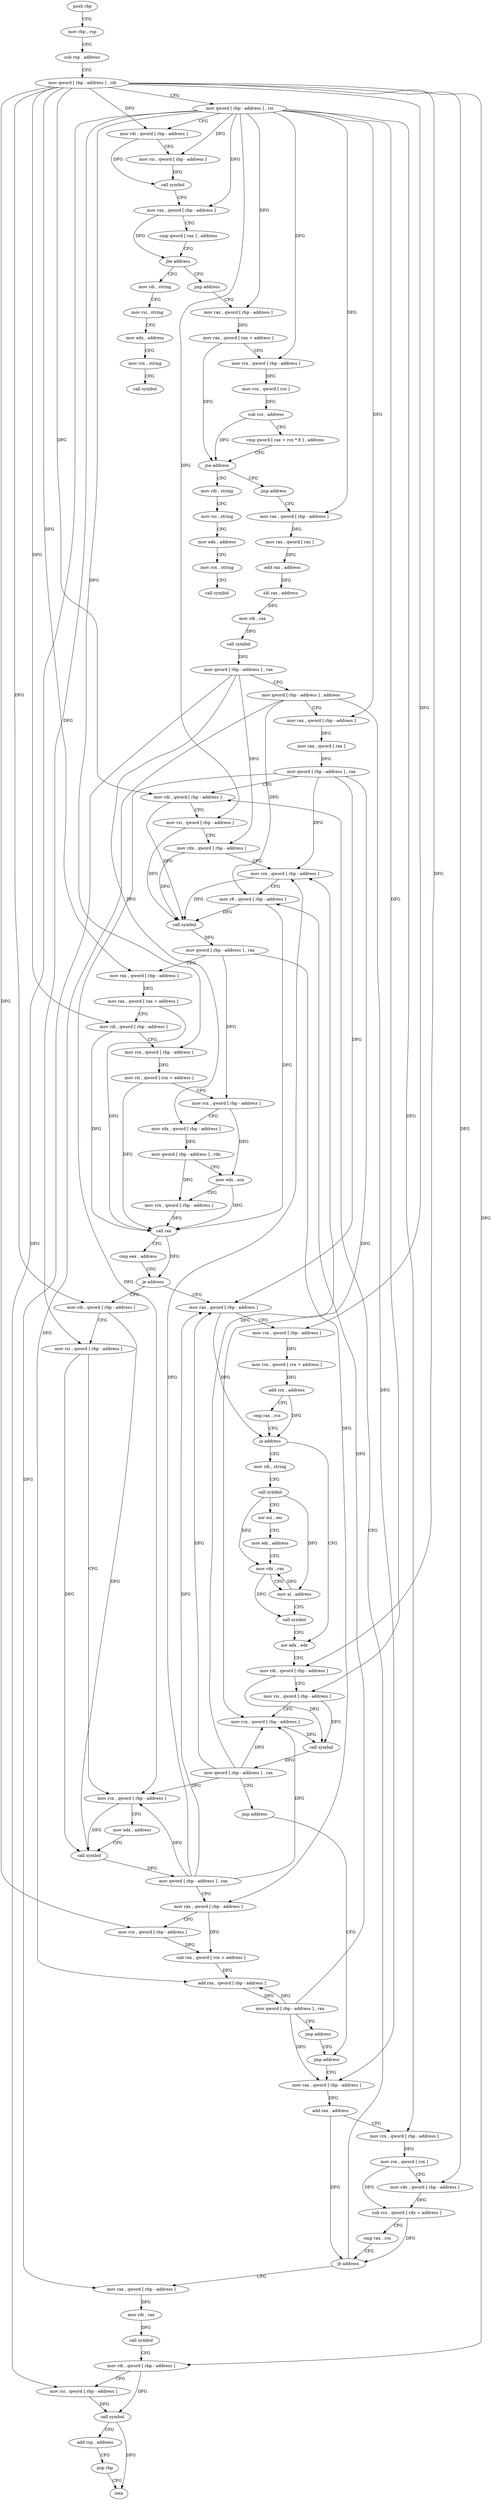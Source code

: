 digraph "func" {
"4289504" [label = "push rbp" ]
"4289505" [label = "mov rbp , rsp" ]
"4289508" [label = "sub rsp , address" ]
"4289512" [label = "mov qword [ rbp - address ] , rdi" ]
"4289516" [label = "mov qword [ rbp - address ] , rsi" ]
"4289520" [label = "mov rdi , qword [ rbp - address ]" ]
"4289524" [label = "mov rsi , qword [ rbp - address ]" ]
"4289528" [label = "call symbol" ]
"4289533" [label = "mov rax , qword [ rbp - address ]" ]
"4289537" [label = "cmp qword [ rax ] , address" ]
"4289541" [label = "jbe address" ]
"4289552" [label = "mov rdi , string" ]
"4289547" [label = "jmp address" ]
"4289562" [label = "mov rsi , string" ]
"4289572" [label = "mov edx , address" ]
"4289577" [label = "mov rcx , string" ]
"4289587" [label = "call symbol" ]
"4289592" [label = "mov rax , qword [ rbp - address ]" ]
"4289596" [label = "mov rax , qword [ rax + address ]" ]
"4289600" [label = "mov rcx , qword [ rbp - address ]" ]
"4289604" [label = "mov rcx , qword [ rcx ]" ]
"4289607" [label = "sub rcx , address" ]
"4289614" [label = "cmp qword [ rax + rcx * 8 ] , address" ]
"4289619" [label = "jne address" ]
"4289630" [label = "mov rdi , string" ]
"4289625" [label = "jmp address" ]
"4289640" [label = "mov rsi , string" ]
"4289650" [label = "mov edx , address" ]
"4289655" [label = "mov rcx , string" ]
"4289665" [label = "call symbol" ]
"4289670" [label = "mov rax , qword [ rbp - address ]" ]
"4289674" [label = "mov rax , qword [ rax ]" ]
"4289677" [label = "add rax , address" ]
"4289683" [label = "shl rax , address" ]
"4289687" [label = "mov rdi , rax" ]
"4289690" [label = "call symbol" ]
"4289695" [label = "mov qword [ rbp - address ] , rax" ]
"4289699" [label = "mov qword [ rbp - address ] , address" ]
"4289707" [label = "mov rax , qword [ rbp - address ]" ]
"4289711" [label = "mov rax , qword [ rax ]" ]
"4289714" [label = "mov qword [ rbp - address ] , rax" ]
"4289718" [label = "mov rdi , qword [ rbp - address ]" ]
"4289847" [label = "mov rax , qword [ rbp - address ]" ]
"4289851" [label = "mov rcx , qword [ rbp - address ]" ]
"4289855" [label = "mov rcx , qword [ rcx + address ]" ]
"4289859" [label = "add rcx , address" ]
"4289866" [label = "cmp rax , rcx" ]
"4289869" [label = "ja address" ]
"4289907" [label = "xor edx , edx" ]
"4289875" [label = "mov rdi , string" ]
"4289796" [label = "mov rdi , qword [ rbp - address ]" ]
"4289800" [label = "mov rsi , qword [ rbp - address ]" ]
"4289804" [label = "mov rcx , qword [ rbp - address ]" ]
"4289808" [label = "mov edx , address" ]
"4289813" [label = "call symbol" ]
"4289818" [label = "mov qword [ rbp - address ] , rax" ]
"4289822" [label = "mov rax , qword [ rbp - address ]" ]
"4289826" [label = "mov rcx , qword [ rbp - address ]" ]
"4289830" [label = "sub rax , qword [ rcx + address ]" ]
"4289834" [label = "add rax , qword [ rbp - address ]" ]
"4289838" [label = "mov qword [ rbp - address ] , rax" ]
"4289842" [label = "jmp address" ]
"4289935" [label = "jmp address" ]
"4289909" [label = "mov rdi , qword [ rbp - address ]" ]
"4289913" [label = "mov rsi , qword [ rbp - address ]" ]
"4289917" [label = "mov rcx , qword [ rbp - address ]" ]
"4289921" [label = "call symbol" ]
"4289926" [label = "mov qword [ rbp - address ] , rax" ]
"4289930" [label = "jmp address" ]
"4289885" [label = "call symbol" ]
"4289890" [label = "xor esi , esi" ]
"4289892" [label = "mov edi , address" ]
"4289897" [label = "mov rdx , rax" ]
"4289900" [label = "mov al , address" ]
"4289902" [label = "call symbol" ]
"4289940" [label = "mov rax , qword [ rbp - address ]" ]
"4289944" [label = "add rax , address" ]
"4289950" [label = "mov rcx , qword [ rbp - address ]" ]
"4289954" [label = "mov rcx , qword [ rcx ]" ]
"4289957" [label = "mov rdx , qword [ rbp - address ]" ]
"4289961" [label = "sub rcx , qword [ rdx + address ]" ]
"4289965" [label = "cmp rax , rcx" ]
"4289968" [label = "jb address" ]
"4289974" [label = "mov rax , qword [ rbp - address ]" ]
"4289722" [label = "mov rsi , qword [ rbp - address ]" ]
"4289726" [label = "mov rdx , qword [ rbp - address ]" ]
"4289730" [label = "mov rcx , qword [ rbp - address ]" ]
"4289734" [label = "mov r8 , qword [ rbp - address ]" ]
"4289738" [label = "call symbol" ]
"4289743" [label = "mov qword [ rbp - address ] , rax" ]
"4289747" [label = "mov rax , qword [ rbp - address ]" ]
"4289751" [label = "mov rax , qword [ rax + address ]" ]
"4289755" [label = "mov rdi , qword [ rbp - address ]" ]
"4289759" [label = "mov rcx , qword [ rbp - address ]" ]
"4289763" [label = "mov rsi , qword [ rcx + address ]" ]
"4289767" [label = "mov rcx , qword [ rbp - address ]" ]
"4289771" [label = "mov rdx , qword [ rbp - address ]" ]
"4289775" [label = "mov qword [ rbp - address ] , rdx" ]
"4289779" [label = "mov edx , ecx" ]
"4289781" [label = "mov rcx , qword [ rbp - address ]" ]
"4289785" [label = "call rax" ]
"4289787" [label = "cmp eax , address" ]
"4289790" [label = "je address" ]
"4289978" [label = "mov rdi , rax" ]
"4289981" [label = "call symbol" ]
"4289986" [label = "mov rdi , qword [ rbp - address ]" ]
"4289990" [label = "mov rsi , qword [ rbp - address ]" ]
"4289994" [label = "call symbol" ]
"4289999" [label = "add rsp , address" ]
"4290003" [label = "pop rbp" ]
"4290004" [label = "retn" ]
"4289504" -> "4289505" [ label = "CFG" ]
"4289505" -> "4289508" [ label = "CFG" ]
"4289508" -> "4289512" [ label = "CFG" ]
"4289512" -> "4289516" [ label = "CFG" ]
"4289512" -> "4289520" [ label = "DFG" ]
"4289512" -> "4289718" [ label = "DFG" ]
"4289512" -> "4289747" [ label = "DFG" ]
"4289512" -> "4289755" [ label = "DFG" ]
"4289512" -> "4289851" [ label = "DFG" ]
"4289512" -> "4289796" [ label = "DFG" ]
"4289512" -> "4289826" [ label = "DFG" ]
"4289512" -> "4289909" [ label = "DFG" ]
"4289512" -> "4289957" [ label = "DFG" ]
"4289512" -> "4289986" [ label = "DFG" ]
"4289516" -> "4289520" [ label = "CFG" ]
"4289516" -> "4289524" [ label = "DFG" ]
"4289516" -> "4289533" [ label = "DFG" ]
"4289516" -> "4289592" [ label = "DFG" ]
"4289516" -> "4289600" [ label = "DFG" ]
"4289516" -> "4289670" [ label = "DFG" ]
"4289516" -> "4289707" [ label = "DFG" ]
"4289516" -> "4289722" [ label = "DFG" ]
"4289516" -> "4289759" [ label = "DFG" ]
"4289516" -> "4289800" [ label = "DFG" ]
"4289516" -> "4289913" [ label = "DFG" ]
"4289516" -> "4289950" [ label = "DFG" ]
"4289516" -> "4289990" [ label = "DFG" ]
"4289520" -> "4289524" [ label = "CFG" ]
"4289520" -> "4289528" [ label = "DFG" ]
"4289524" -> "4289528" [ label = "DFG" ]
"4289528" -> "4289533" [ label = "CFG" ]
"4289533" -> "4289537" [ label = "CFG" ]
"4289533" -> "4289541" [ label = "DFG" ]
"4289537" -> "4289541" [ label = "CFG" ]
"4289541" -> "4289552" [ label = "CFG" ]
"4289541" -> "4289547" [ label = "CFG" ]
"4289552" -> "4289562" [ label = "CFG" ]
"4289547" -> "4289592" [ label = "CFG" ]
"4289562" -> "4289572" [ label = "CFG" ]
"4289572" -> "4289577" [ label = "CFG" ]
"4289577" -> "4289587" [ label = "CFG" ]
"4289592" -> "4289596" [ label = "DFG" ]
"4289596" -> "4289600" [ label = "CFG" ]
"4289596" -> "4289619" [ label = "DFG" ]
"4289600" -> "4289604" [ label = "DFG" ]
"4289604" -> "4289607" [ label = "DFG" ]
"4289607" -> "4289614" [ label = "CFG" ]
"4289607" -> "4289619" [ label = "DFG" ]
"4289614" -> "4289619" [ label = "CFG" ]
"4289619" -> "4289630" [ label = "CFG" ]
"4289619" -> "4289625" [ label = "CFG" ]
"4289630" -> "4289640" [ label = "CFG" ]
"4289625" -> "4289670" [ label = "CFG" ]
"4289640" -> "4289650" [ label = "CFG" ]
"4289650" -> "4289655" [ label = "CFG" ]
"4289655" -> "4289665" [ label = "CFG" ]
"4289670" -> "4289674" [ label = "DFG" ]
"4289674" -> "4289677" [ label = "DFG" ]
"4289677" -> "4289683" [ label = "DFG" ]
"4289683" -> "4289687" [ label = "DFG" ]
"4289687" -> "4289690" [ label = "DFG" ]
"4289690" -> "4289695" [ label = "DFG" ]
"4289695" -> "4289699" [ label = "CFG" ]
"4289695" -> "4289726" [ label = "DFG" ]
"4289695" -> "4289771" [ label = "DFG" ]
"4289695" -> "4289974" [ label = "DFG" ]
"4289699" -> "4289707" [ label = "CFG" ]
"4289699" -> "4289734" [ label = "DFG" ]
"4289699" -> "4289834" [ label = "DFG" ]
"4289699" -> "4289940" [ label = "DFG" ]
"4289707" -> "4289711" [ label = "DFG" ]
"4289711" -> "4289714" [ label = "DFG" ]
"4289714" -> "4289718" [ label = "CFG" ]
"4289714" -> "4289730" [ label = "DFG" ]
"4289714" -> "4289847" [ label = "DFG" ]
"4289714" -> "4289804" [ label = "DFG" ]
"4289714" -> "4289917" [ label = "DFG" ]
"4289718" -> "4289722" [ label = "CFG" ]
"4289718" -> "4289738" [ label = "DFG" ]
"4289847" -> "4289851" [ label = "CFG" ]
"4289847" -> "4289869" [ label = "DFG" ]
"4289851" -> "4289855" [ label = "DFG" ]
"4289855" -> "4289859" [ label = "DFG" ]
"4289859" -> "4289866" [ label = "CFG" ]
"4289859" -> "4289869" [ label = "DFG" ]
"4289866" -> "4289869" [ label = "CFG" ]
"4289869" -> "4289907" [ label = "CFG" ]
"4289869" -> "4289875" [ label = "CFG" ]
"4289907" -> "4289909" [ label = "CFG" ]
"4289875" -> "4289885" [ label = "CFG" ]
"4289796" -> "4289800" [ label = "CFG" ]
"4289796" -> "4289813" [ label = "DFG" ]
"4289800" -> "4289804" [ label = "CFG" ]
"4289800" -> "4289813" [ label = "DFG" ]
"4289804" -> "4289808" [ label = "CFG" ]
"4289804" -> "4289813" [ label = "DFG" ]
"4289808" -> "4289813" [ label = "CFG" ]
"4289813" -> "4289818" [ label = "DFG" ]
"4289818" -> "4289822" [ label = "CFG" ]
"4289818" -> "4289730" [ label = "DFG" ]
"4289818" -> "4289847" [ label = "DFG" ]
"4289818" -> "4289804" [ label = "DFG" ]
"4289818" -> "4289917" [ label = "DFG" ]
"4289822" -> "4289826" [ label = "CFG" ]
"4289822" -> "4289830" [ label = "DFG" ]
"4289826" -> "4289830" [ label = "DFG" ]
"4289830" -> "4289834" [ label = "DFG" ]
"4289834" -> "4289838" [ label = "DFG" ]
"4289838" -> "4289842" [ label = "CFG" ]
"4289838" -> "4289734" [ label = "DFG" ]
"4289838" -> "4289834" [ label = "DFG" ]
"4289838" -> "4289940" [ label = "DFG" ]
"4289842" -> "4289935" [ label = "CFG" ]
"4289935" -> "4289940" [ label = "CFG" ]
"4289909" -> "4289913" [ label = "CFG" ]
"4289909" -> "4289921" [ label = "DFG" ]
"4289913" -> "4289917" [ label = "CFG" ]
"4289913" -> "4289921" [ label = "DFG" ]
"4289917" -> "4289921" [ label = "DFG" ]
"4289921" -> "4289926" [ label = "DFG" ]
"4289926" -> "4289930" [ label = "CFG" ]
"4289926" -> "4289730" [ label = "DFG" ]
"4289926" -> "4289847" [ label = "DFG" ]
"4289926" -> "4289804" [ label = "DFG" ]
"4289926" -> "4289917" [ label = "DFG" ]
"4289930" -> "4289935" [ label = "CFG" ]
"4289885" -> "4289890" [ label = "CFG" ]
"4289885" -> "4289897" [ label = "DFG" ]
"4289885" -> "4289900" [ label = "DFG" ]
"4289890" -> "4289892" [ label = "CFG" ]
"4289892" -> "4289897" [ label = "CFG" ]
"4289897" -> "4289900" [ label = "CFG" ]
"4289897" -> "4289902" [ label = "DFG" ]
"4289900" -> "4289902" [ label = "CFG" ]
"4289900" -> "4289897" [ label = "DFG" ]
"4289902" -> "4289907" [ label = "CFG" ]
"4289940" -> "4289944" [ label = "DFG" ]
"4289944" -> "4289950" [ label = "CFG" ]
"4289944" -> "4289968" [ label = "DFG" ]
"4289950" -> "4289954" [ label = "DFG" ]
"4289954" -> "4289957" [ label = "CFG" ]
"4289954" -> "4289961" [ label = "DFG" ]
"4289957" -> "4289961" [ label = "DFG" ]
"4289961" -> "4289965" [ label = "CFG" ]
"4289961" -> "4289968" [ label = "DFG" ]
"4289965" -> "4289968" [ label = "CFG" ]
"4289968" -> "4289718" [ label = "CFG" ]
"4289968" -> "4289974" [ label = "CFG" ]
"4289974" -> "4289978" [ label = "DFG" ]
"4289722" -> "4289726" [ label = "CFG" ]
"4289722" -> "4289738" [ label = "DFG" ]
"4289726" -> "4289730" [ label = "CFG" ]
"4289726" -> "4289738" [ label = "DFG" ]
"4289730" -> "4289734" [ label = "CFG" ]
"4289730" -> "4289738" [ label = "DFG" ]
"4289734" -> "4289738" [ label = "DFG" ]
"4289734" -> "4289785" [ label = "DFG" ]
"4289738" -> "4289743" [ label = "DFG" ]
"4289743" -> "4289747" [ label = "CFG" ]
"4289743" -> "4289767" [ label = "DFG" ]
"4289743" -> "4289822" [ label = "DFG" ]
"4289747" -> "4289751" [ label = "DFG" ]
"4289751" -> "4289755" [ label = "CFG" ]
"4289751" -> "4289785" [ label = "DFG" ]
"4289755" -> "4289759" [ label = "CFG" ]
"4289755" -> "4289785" [ label = "DFG" ]
"4289759" -> "4289763" [ label = "DFG" ]
"4289763" -> "4289767" [ label = "CFG" ]
"4289763" -> "4289785" [ label = "DFG" ]
"4289767" -> "4289771" [ label = "CFG" ]
"4289767" -> "4289779" [ label = "DFG" ]
"4289771" -> "4289775" [ label = "DFG" ]
"4289775" -> "4289779" [ label = "CFG" ]
"4289775" -> "4289781" [ label = "DFG" ]
"4289779" -> "4289781" [ label = "CFG" ]
"4289779" -> "4289785" [ label = "DFG" ]
"4289781" -> "4289785" [ label = "DFG" ]
"4289785" -> "4289787" [ label = "CFG" ]
"4289785" -> "4289790" [ label = "DFG" ]
"4289787" -> "4289790" [ label = "CFG" ]
"4289790" -> "4289847" [ label = "CFG" ]
"4289790" -> "4289796" [ label = "CFG" ]
"4289978" -> "4289981" [ label = "DFG" ]
"4289981" -> "4289986" [ label = "CFG" ]
"4289986" -> "4289990" [ label = "CFG" ]
"4289986" -> "4289994" [ label = "DFG" ]
"4289990" -> "4289994" [ label = "DFG" ]
"4289994" -> "4289999" [ label = "CFG" ]
"4289994" -> "4290004" [ label = "DFG" ]
"4289999" -> "4290003" [ label = "CFG" ]
"4290003" -> "4290004" [ label = "CFG" ]
}
